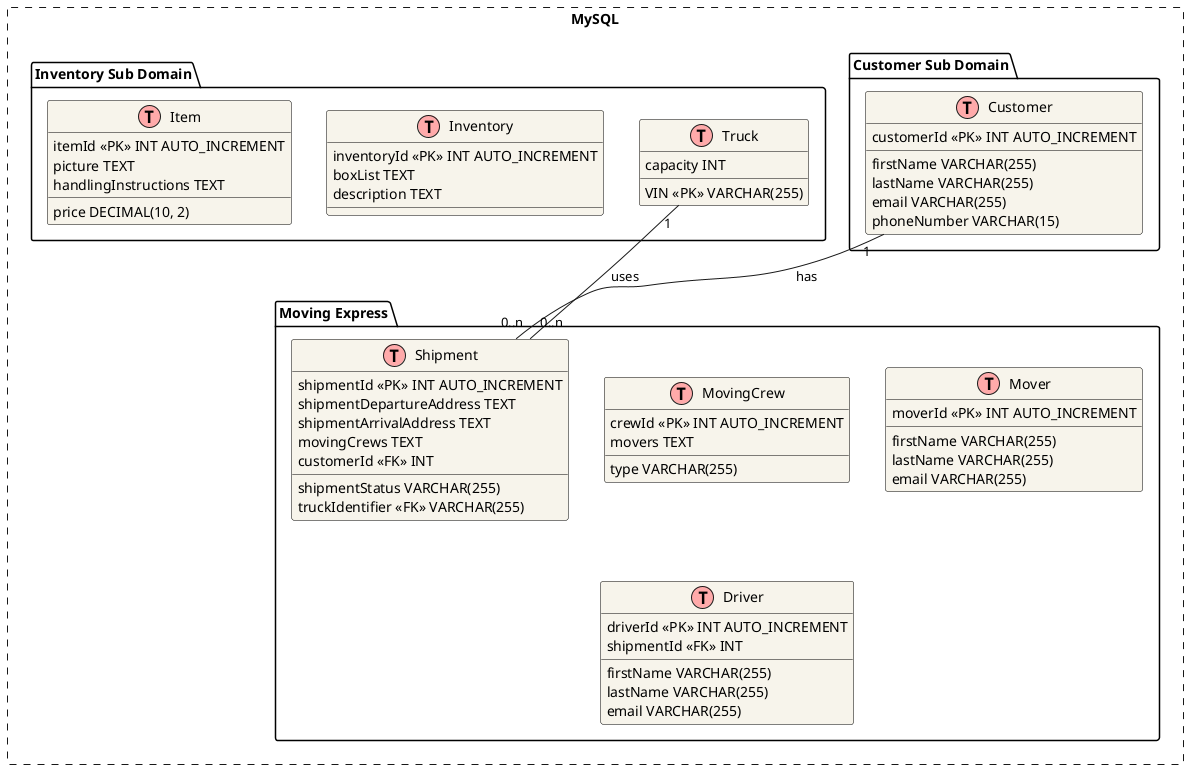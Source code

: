 @startuml

!define TABLE(name) class name << (T,#FFAAAA) >>
!define PRIMARY_KEY(field) field << PK >>
!define FOREIGN_KEY(field) field << FK >>

skinparam class {
    BackgroundColor #f7f4eb
    BorderColor Black
}

skinparam classAttribute {
    BackgroundColor #f7f4eb
    BorderColor Black
}

rectangle "MySQL" as BoundedContextMySQL #line.dashed {

    package "Customer Sub Domain" {
        TABLE(Customer) {
            PRIMARY_KEY(customerId) INT AUTO_INCREMENT
            firstName VARCHAR(255)
            lastName VARCHAR(255)
            email VARCHAR(255)
            phoneNumber VARCHAR(15)
        }
    }

    package "Inventory Sub Domain" {
        TABLE(Truck) {
            PRIMARY_KEY(VIN) VARCHAR(255)
            capacity INT
        }

        TABLE(Inventory) {
            PRIMARY_KEY(inventoryId) INT AUTO_INCREMENT
            boxList TEXT
            description TEXT
        }

        TABLE(Item) {
            PRIMARY_KEY(itemId) INT AUTO_INCREMENT
            price DECIMAL(10, 2)
            picture TEXT
            handlingInstructions TEXT
        }
    }

    package "Moving Express" {
        TABLE(Shipment) {
            PRIMARY_KEY(shipmentId) INT AUTO_INCREMENT
            shipmentStatus VARCHAR(255)
            shipmentDepartureAddress TEXT
            shipmentArrivalAddress TEXT
            FOREIGN_KEY(truckIdentifier) VARCHAR(255)
            movingCrews TEXT
            FOREIGN_KEY(customerId) INT
        }

        TABLE(MovingCrew) {
            PRIMARY_KEY(crewId) INT AUTO_INCREMENT
            type VARCHAR(255)
            movers TEXT
        }

        TABLE(Mover) {
            PRIMARY_KEY(moverId) INT AUTO_INCREMENT
            firstName VARCHAR(255)
            lastName VARCHAR(255)
            email VARCHAR(255)
        }

        TABLE(Driver) {
            PRIMARY_KEY(driverId) INT AUTO_INCREMENT
            firstName VARCHAR(255)
            lastName VARCHAR(255)
            email VARCHAR(255)
            FOREIGN_KEY(shipmentId) INT
        }
    }

    Customer "1" -- "0..n" Shipment : has
    Truck "1" -- "0..n" Shipment : uses

@enduml
